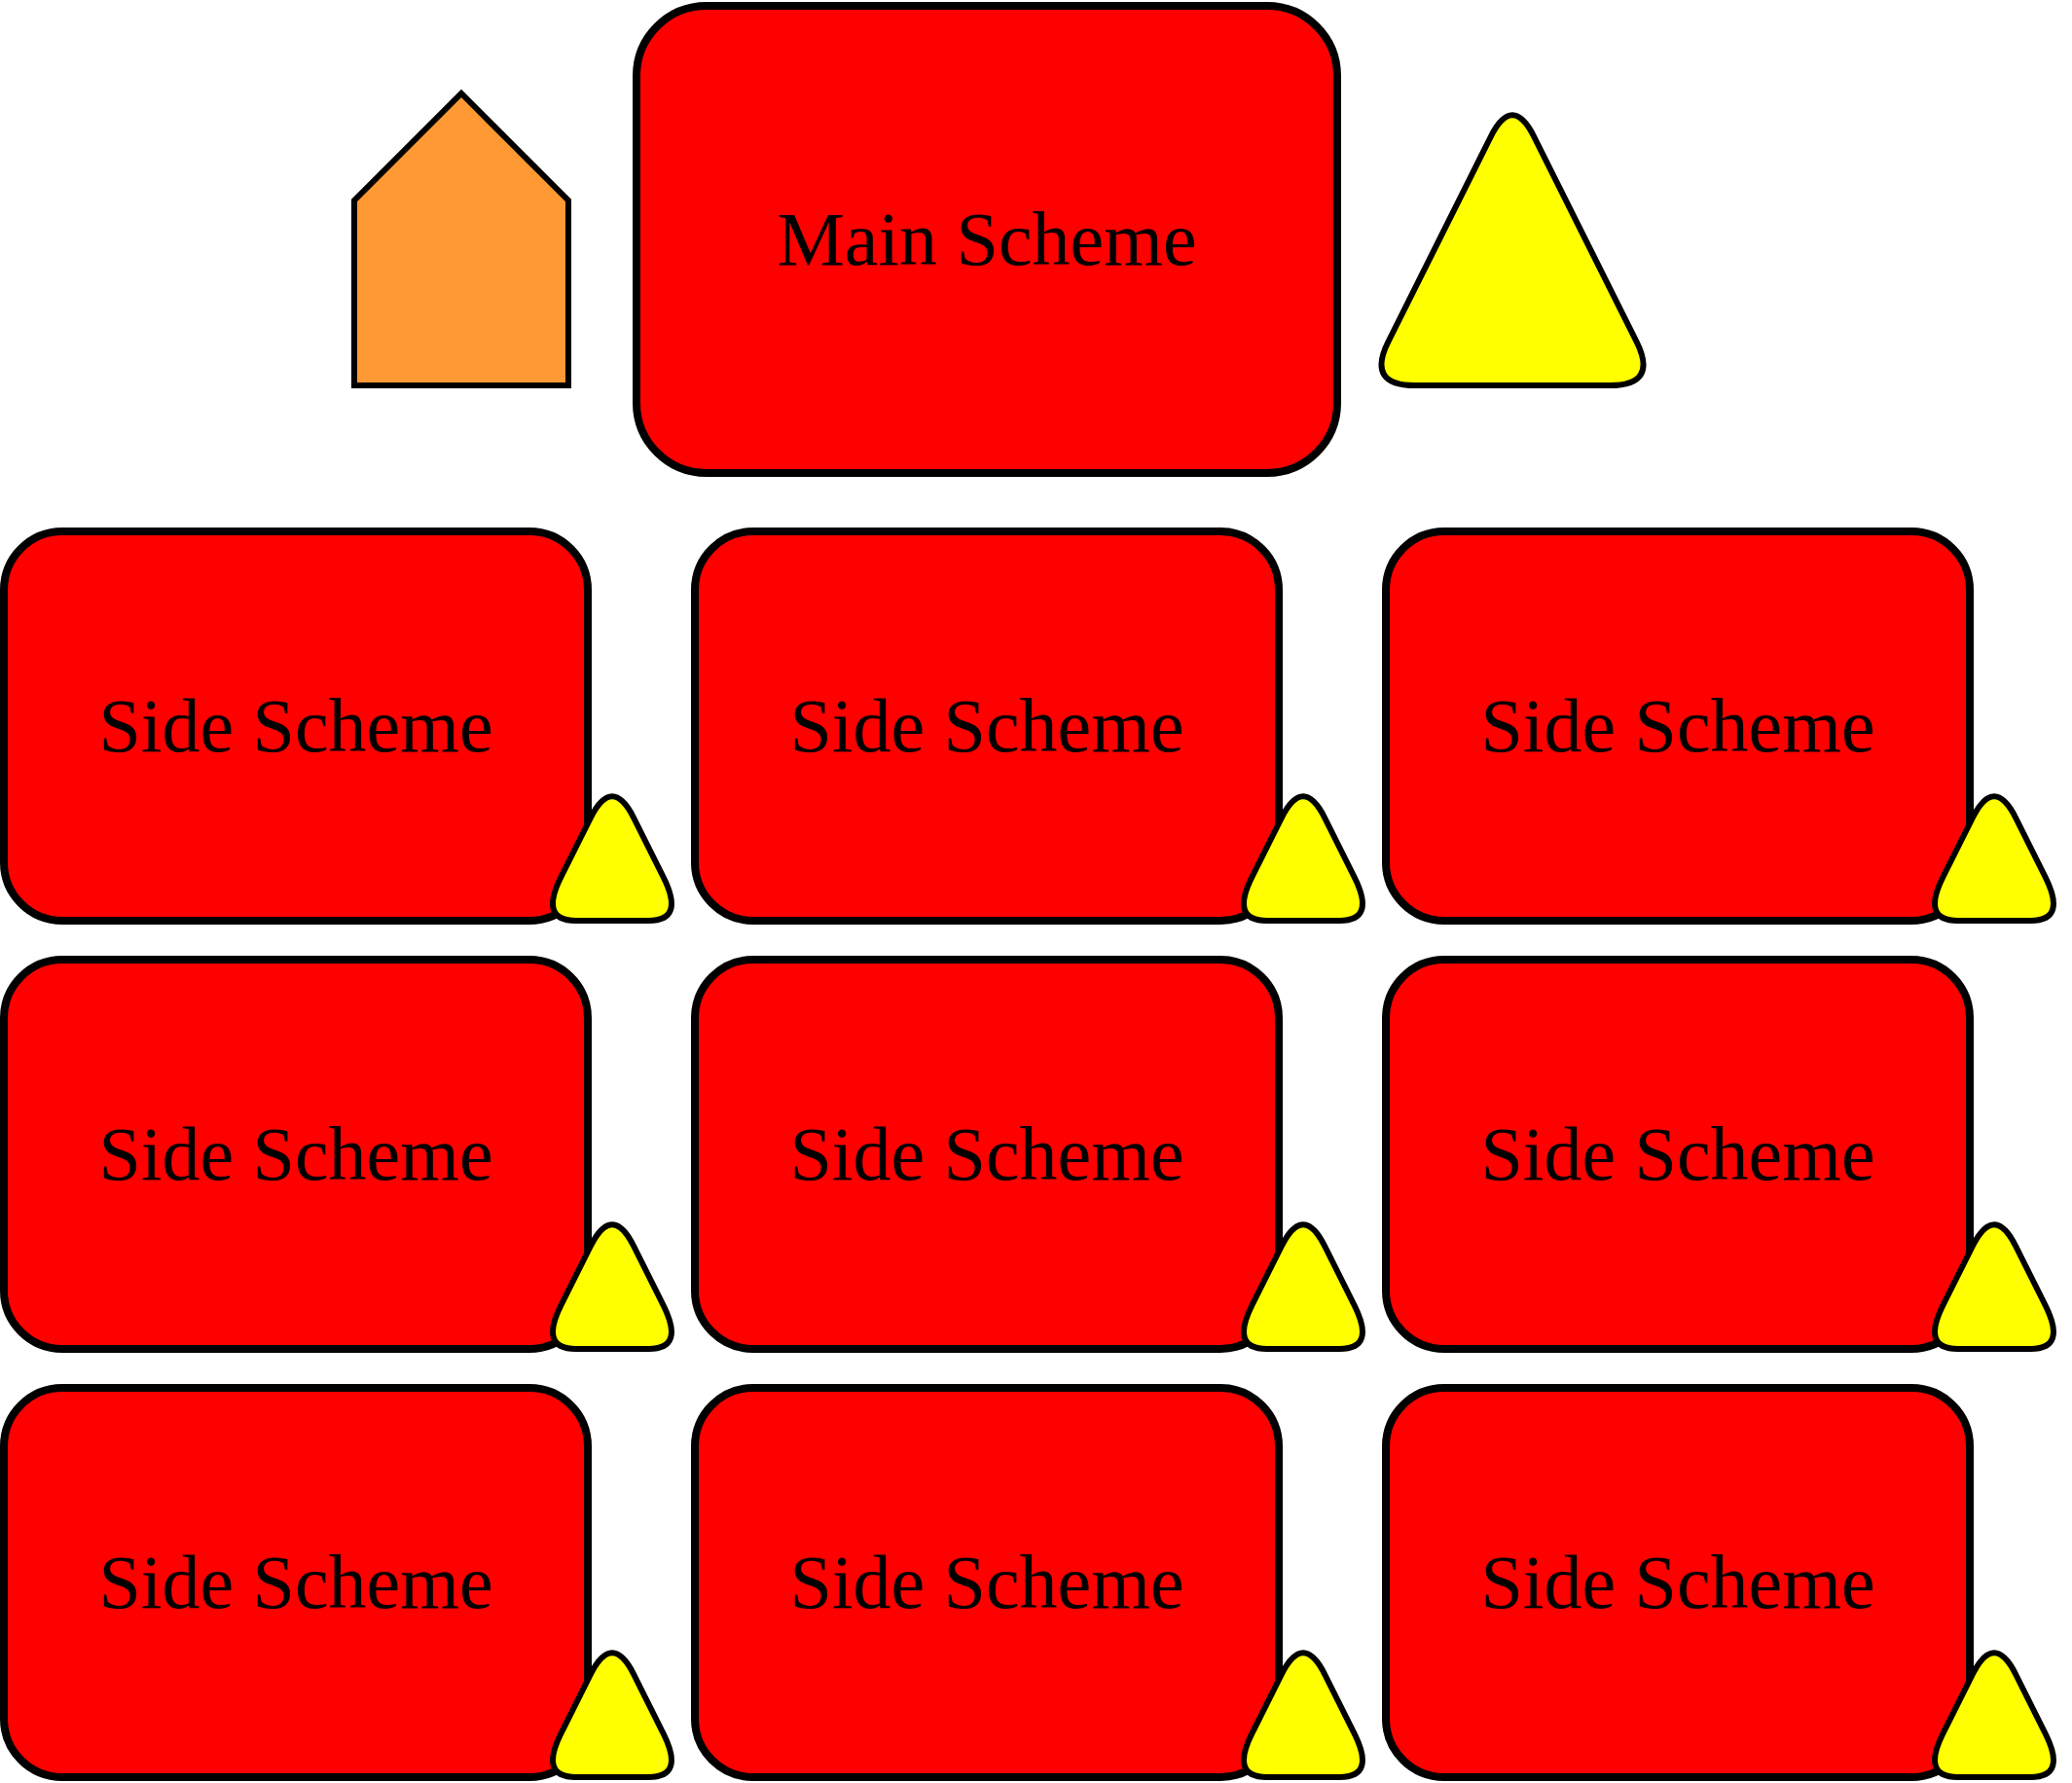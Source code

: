 <mxfile version="12.9.11" type="github">
  <diagram id="brjJ__DVkyhJXGj2bPSd" name="Page-1">
    <mxGraphModel dx="1426" dy="753" grid="1" gridSize="10" guides="1" tooltips="1" connect="1" arrows="1" fold="1" page="1" pageScale="1" pageWidth="1075" pageHeight="925" math="0" shadow="0" extFonts="Bangers^https://fonts.googleapis.com/css?family=Bangers">
      <root>
        <mxCell id="0" />
        <mxCell id="1" parent="0" />
        <mxCell id="z6aTn6MhkOiLtaZtnljx-1" value="Main Scheme" style="rounded=1;whiteSpace=wrap;html=1;aspect=fixed;fontFamily=Bangers;FType=g;fontSize=39;fillColor=#FF0000;strokeWidth=4;shadow=0;comic=0;glass=0;direction=south;" parent="1" vertex="1">
          <mxGeometry x="335" y="10" width="360" height="240" as="geometry" />
        </mxCell>
        <mxCell id="z6aTn6MhkOiLtaZtnljx-10" value="" style="triangle;whiteSpace=wrap;html=1;direction=north;rounded=1;arcSize=50;strokeWidth=3;fillColor=#FFFF00;aspect=fixed;" parent="1" vertex="1">
          <mxGeometry x="710" y="55" width="150" height="150" as="geometry" />
        </mxCell>
        <mxCell id="u0_J46fvG1cNyRP4weSW-3" value="" style="group" parent="1" vertex="1" connectable="0">
          <mxGeometry x="365" y="280" width="350" height="200" as="geometry" />
        </mxCell>
        <mxCell id="z6aTn6MhkOiLtaZtnljx-2" value="Side Scheme" style="rounded=1;whiteSpace=wrap;html=1;aspect=fixed;fontFamily=Bangers;FType=g;fontSize=39;fillColor=#FF0000;strokeWidth=4;shadow=0;comic=0;glass=0;direction=south;" parent="u0_J46fvG1cNyRP4weSW-3" vertex="1">
          <mxGeometry width="300" height="200" as="geometry" />
        </mxCell>
        <mxCell id="u0_J46fvG1cNyRP4weSW-1" value="" style="triangle;whiteSpace=wrap;html=1;direction=north;rounded=1;arcSize=50;strokeWidth=3;fillColor=#FFFF00;aspect=fixed;" parent="u0_J46fvG1cNyRP4weSW-3" vertex="1">
          <mxGeometry x="275" y="125" width="75" height="75" as="geometry" />
        </mxCell>
        <mxCell id="u0_J46fvG1cNyRP4weSW-4" value="" style="group" parent="1" vertex="1" connectable="0">
          <mxGeometry x="10" y="280" width="350" height="200" as="geometry" />
        </mxCell>
        <mxCell id="u0_J46fvG1cNyRP4weSW-5" value="Side Scheme" style="rounded=1;whiteSpace=wrap;html=1;aspect=fixed;fontFamily=Bangers;FType=g;fontSize=39;fillColor=#FF0000;strokeWidth=4;shadow=0;comic=0;glass=0;direction=south;" parent="u0_J46fvG1cNyRP4weSW-4" vertex="1">
          <mxGeometry width="300" height="200" as="geometry" />
        </mxCell>
        <mxCell id="u0_J46fvG1cNyRP4weSW-6" value="" style="triangle;whiteSpace=wrap;html=1;direction=north;rounded=1;arcSize=50;strokeWidth=3;fillColor=#FFFF00;aspect=fixed;" parent="u0_J46fvG1cNyRP4weSW-4" vertex="1">
          <mxGeometry x="275" y="125" width="75" height="75" as="geometry" />
        </mxCell>
        <mxCell id="u0_J46fvG1cNyRP4weSW-7" value="" style="group" parent="1" vertex="1" connectable="0">
          <mxGeometry x="720" y="280" width="350" height="200" as="geometry" />
        </mxCell>
        <mxCell id="u0_J46fvG1cNyRP4weSW-8" value="Side Scheme" style="rounded=1;whiteSpace=wrap;html=1;aspect=fixed;fontFamily=Bangers;FType=g;fontSize=39;fillColor=#FF0000;strokeWidth=4;shadow=0;comic=0;glass=0;direction=south;" parent="u0_J46fvG1cNyRP4weSW-7" vertex="1">
          <mxGeometry width="300" height="200" as="geometry" />
        </mxCell>
        <mxCell id="u0_J46fvG1cNyRP4weSW-9" value="" style="triangle;whiteSpace=wrap;html=1;direction=north;rounded=1;arcSize=50;strokeWidth=3;fillColor=#FFFF00;aspect=fixed;" parent="u0_J46fvG1cNyRP4weSW-7" vertex="1">
          <mxGeometry x="275" y="125" width="75" height="75" as="geometry" />
        </mxCell>
        <mxCell id="u0_J46fvG1cNyRP4weSW-10" value="" style="group" parent="1" vertex="1" connectable="0">
          <mxGeometry x="365" y="500" width="350" height="200" as="geometry" />
        </mxCell>
        <mxCell id="u0_J46fvG1cNyRP4weSW-11" value="Side Scheme" style="rounded=1;whiteSpace=wrap;html=1;aspect=fixed;fontFamily=Bangers;FType=g;fontSize=39;fillColor=#FF0000;strokeWidth=4;shadow=0;comic=0;glass=0;direction=south;" parent="u0_J46fvG1cNyRP4weSW-10" vertex="1">
          <mxGeometry width="300" height="200" as="geometry" />
        </mxCell>
        <mxCell id="u0_J46fvG1cNyRP4weSW-12" value="" style="triangle;whiteSpace=wrap;html=1;direction=north;rounded=1;arcSize=50;strokeWidth=3;fillColor=#FFFF00;aspect=fixed;" parent="u0_J46fvG1cNyRP4weSW-10" vertex="1">
          <mxGeometry x="275" y="125" width="75" height="75" as="geometry" />
        </mxCell>
        <mxCell id="u0_J46fvG1cNyRP4weSW-13" value="" style="group" parent="1" vertex="1" connectable="0">
          <mxGeometry x="10" y="500" width="350" height="200" as="geometry" />
        </mxCell>
        <mxCell id="u0_J46fvG1cNyRP4weSW-14" value="Side Scheme" style="rounded=1;whiteSpace=wrap;html=1;aspect=fixed;fontFamily=Bangers;FType=g;fontSize=39;fillColor=#FF0000;strokeWidth=4;shadow=0;comic=0;glass=0;direction=south;" parent="u0_J46fvG1cNyRP4weSW-13" vertex="1">
          <mxGeometry width="300" height="200" as="geometry" />
        </mxCell>
        <mxCell id="u0_J46fvG1cNyRP4weSW-15" value="" style="triangle;whiteSpace=wrap;html=1;direction=north;rounded=1;arcSize=50;strokeWidth=3;fillColor=#FFFF00;aspect=fixed;" parent="u0_J46fvG1cNyRP4weSW-13" vertex="1">
          <mxGeometry x="275" y="125" width="75" height="75" as="geometry" />
        </mxCell>
        <mxCell id="u0_J46fvG1cNyRP4weSW-16" value="" style="group" parent="1" vertex="1" connectable="0">
          <mxGeometry x="720" y="500" width="350" height="200" as="geometry" />
        </mxCell>
        <mxCell id="u0_J46fvG1cNyRP4weSW-17" value="Side Scheme" style="rounded=1;whiteSpace=wrap;html=1;aspect=fixed;fontFamily=Bangers;FType=g;fontSize=39;fillColor=#FF0000;strokeWidth=4;shadow=0;comic=0;glass=0;direction=south;" parent="u0_J46fvG1cNyRP4weSW-16" vertex="1">
          <mxGeometry width="300" height="200" as="geometry" />
        </mxCell>
        <mxCell id="u0_J46fvG1cNyRP4weSW-18" value="" style="triangle;whiteSpace=wrap;html=1;direction=north;rounded=1;arcSize=50;strokeWidth=3;fillColor=#FFFF00;aspect=fixed;" parent="u0_J46fvG1cNyRP4weSW-16" vertex="1">
          <mxGeometry x="275" y="125" width="75" height="75" as="geometry" />
        </mxCell>
        <mxCell id="u0_J46fvG1cNyRP4weSW-19" value="" style="group" parent="1" vertex="1" connectable="0">
          <mxGeometry x="365" y="720" width="350" height="200" as="geometry" />
        </mxCell>
        <mxCell id="u0_J46fvG1cNyRP4weSW-20" value="Side Scheme" style="rounded=1;whiteSpace=wrap;html=1;aspect=fixed;fontFamily=Bangers;FType=g;fontSize=39;fillColor=#FF0000;strokeWidth=4;shadow=0;comic=0;glass=0;direction=south;" parent="u0_J46fvG1cNyRP4weSW-19" vertex="1">
          <mxGeometry width="300" height="200" as="geometry" />
        </mxCell>
        <mxCell id="u0_J46fvG1cNyRP4weSW-21" value="" style="triangle;whiteSpace=wrap;html=1;direction=north;rounded=1;arcSize=50;strokeWidth=3;fillColor=#FFFF00;aspect=fixed;" parent="u0_J46fvG1cNyRP4weSW-19" vertex="1">
          <mxGeometry x="275" y="125" width="75" height="75" as="geometry" />
        </mxCell>
        <mxCell id="u0_J46fvG1cNyRP4weSW-22" value="" style="group" parent="1" vertex="1" connectable="0">
          <mxGeometry x="10" y="720" width="350" height="200" as="geometry" />
        </mxCell>
        <mxCell id="u0_J46fvG1cNyRP4weSW-23" value="Side Scheme" style="rounded=1;whiteSpace=wrap;html=1;aspect=fixed;fontFamily=Bangers;FType=g;fontSize=39;fillColor=#FF0000;strokeWidth=4;shadow=0;comic=0;glass=0;direction=south;" parent="u0_J46fvG1cNyRP4weSW-22" vertex="1">
          <mxGeometry width="300" height="200" as="geometry" />
        </mxCell>
        <mxCell id="u0_J46fvG1cNyRP4weSW-24" value="" style="triangle;whiteSpace=wrap;html=1;direction=north;rounded=1;arcSize=50;strokeWidth=3;fillColor=#FFFF00;aspect=fixed;" parent="u0_J46fvG1cNyRP4weSW-22" vertex="1">
          <mxGeometry x="275" y="125" width="75" height="75" as="geometry" />
        </mxCell>
        <mxCell id="u0_J46fvG1cNyRP4weSW-25" value="" style="group" parent="1" vertex="1" connectable="0">
          <mxGeometry x="720" y="720" width="350" height="200" as="geometry" />
        </mxCell>
        <mxCell id="u0_J46fvG1cNyRP4weSW-26" value="Side Scheme" style="rounded=1;whiteSpace=wrap;html=1;aspect=fixed;fontFamily=Bangers;FType=g;fontSize=39;fillColor=#FF0000;strokeWidth=4;shadow=0;comic=0;glass=0;direction=south;" parent="u0_J46fvG1cNyRP4weSW-25" vertex="1">
          <mxGeometry width="300" height="200" as="geometry" />
        </mxCell>
        <mxCell id="u0_J46fvG1cNyRP4weSW-27" value="" style="triangle;whiteSpace=wrap;html=1;direction=north;rounded=1;arcSize=50;strokeWidth=3;fillColor=#FFFF00;aspect=fixed;" parent="u0_J46fvG1cNyRP4weSW-25" vertex="1">
          <mxGeometry x="275" y="125" width="75" height="75" as="geometry" />
        </mxCell>
        <mxCell id="3MC5Fql4idO2yaEBRrvw-3" value="" style="whiteSpace=wrap;html=1;shape=stencil(tVXBbsMgDP0arlUKa7cdp6w7TpN22JmmboNKIALabn8/EqdT6MoEaiblgO3n92xkE8JKW/MWCC24baFyhD0TSo/cCL6W3k19pEbnY4Gm4g2g5w2U4zut0G+d0Xs4iY0bEoSqwQiH0dNAct+ZbEWKJ+/svp8DKyutlK9BaGUDyAVwBPeaXCgXVPWKgq3XbsCBQe9Q/OdgzRZofwVRQl9uEP5IEQ5lZ2y5mEJ6lSA9/x/p93zt+SS6+dedpstKD4iN4gi15tV+Z/RBbVK6aHm3Fr9wV9HnnEYfIdbLeRuvN/MnrRQqSsvYRLR3DzkrlkGML8j0BV/w3nC/ldQW8lL7mYuMSDiYkakbgbbaQPpcboWU+HJHKw4LiND7Qx/G30kf+QY=);rounded=0;shadow=0;fillColor=#FF9933;strokeWidth=3;" vertex="1" parent="1">
          <mxGeometry x="190" y="55" width="110" height="150" as="geometry" />
        </mxCell>
      </root>
    </mxGraphModel>
  </diagram>
</mxfile>
